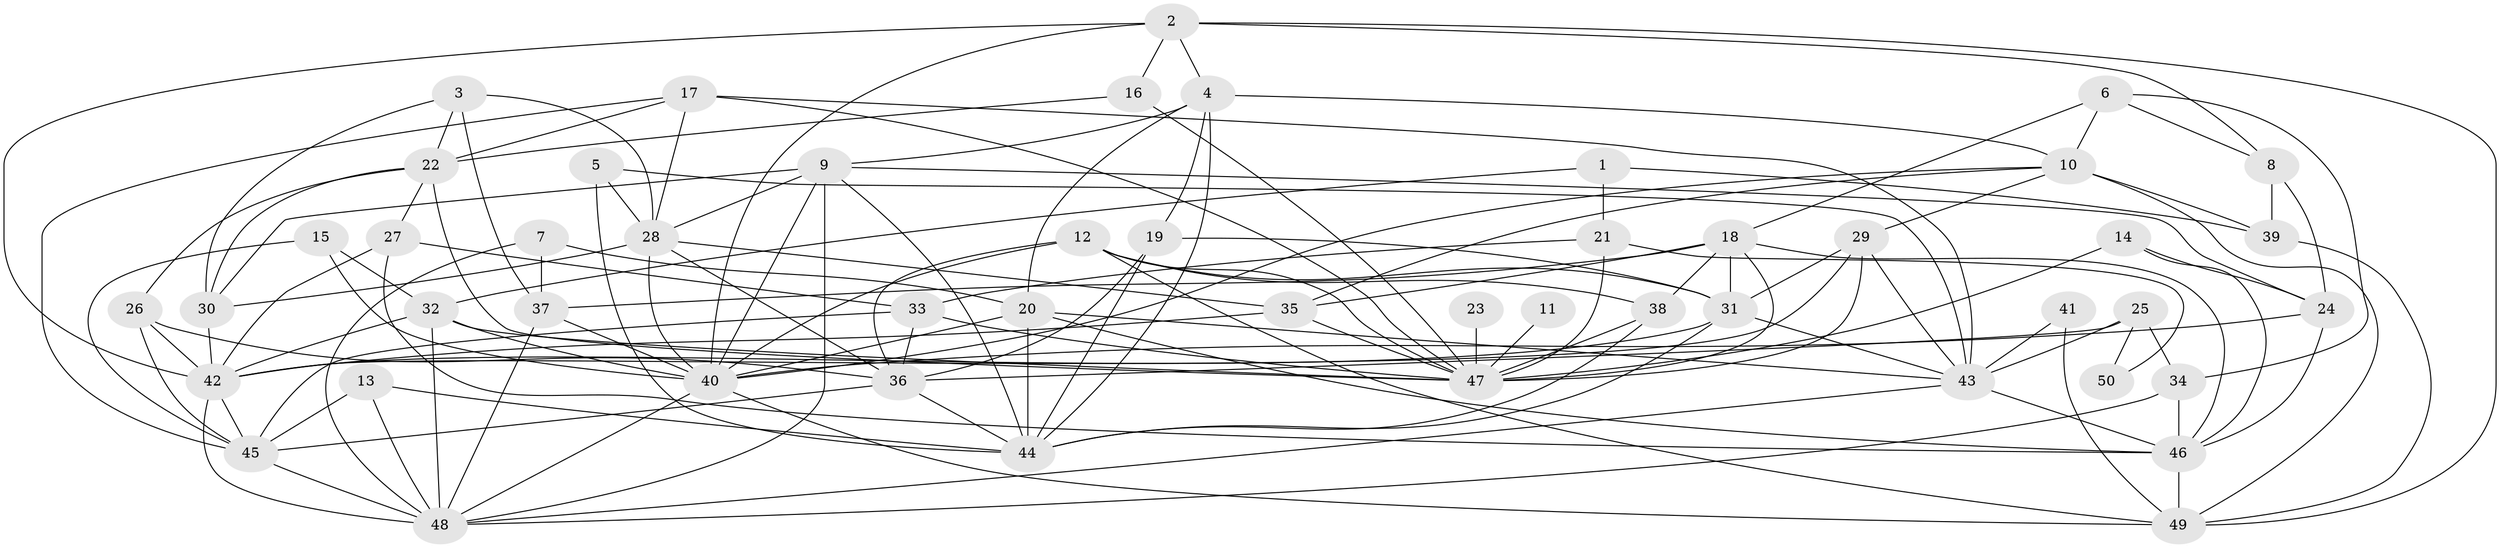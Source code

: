 // original degree distribution, {3: 0.27, 5: 0.2, 4: 0.25, 6: 0.08, 2: 0.14, 7: 0.05, 8: 0.01}
// Generated by graph-tools (version 1.1) at 2025/26/03/09/25 03:26:12]
// undirected, 50 vertices, 137 edges
graph export_dot {
graph [start="1"]
  node [color=gray90,style=filled];
  1;
  2;
  3;
  4;
  5;
  6;
  7;
  8;
  9;
  10;
  11;
  12;
  13;
  14;
  15;
  16;
  17;
  18;
  19;
  20;
  21;
  22;
  23;
  24;
  25;
  26;
  27;
  28;
  29;
  30;
  31;
  32;
  33;
  34;
  35;
  36;
  37;
  38;
  39;
  40;
  41;
  42;
  43;
  44;
  45;
  46;
  47;
  48;
  49;
  50;
  1 -- 21 [weight=1.0];
  1 -- 32 [weight=1.0];
  1 -- 39 [weight=1.0];
  2 -- 4 [weight=1.0];
  2 -- 8 [weight=1.0];
  2 -- 16 [weight=1.0];
  2 -- 40 [weight=1.0];
  2 -- 42 [weight=1.0];
  2 -- 49 [weight=1.0];
  3 -- 22 [weight=1.0];
  3 -- 28 [weight=1.0];
  3 -- 30 [weight=1.0];
  3 -- 37 [weight=1.0];
  4 -- 9 [weight=1.0];
  4 -- 10 [weight=1.0];
  4 -- 19 [weight=1.0];
  4 -- 20 [weight=1.0];
  4 -- 44 [weight=1.0];
  5 -- 28 [weight=1.0];
  5 -- 43 [weight=1.0];
  5 -- 44 [weight=1.0];
  6 -- 8 [weight=1.0];
  6 -- 10 [weight=1.0];
  6 -- 18 [weight=1.0];
  6 -- 34 [weight=1.0];
  7 -- 20 [weight=1.0];
  7 -- 37 [weight=1.0];
  7 -- 48 [weight=1.0];
  8 -- 24 [weight=2.0];
  8 -- 39 [weight=1.0];
  9 -- 24 [weight=1.0];
  9 -- 28 [weight=1.0];
  9 -- 30 [weight=1.0];
  9 -- 40 [weight=1.0];
  9 -- 44 [weight=1.0];
  9 -- 48 [weight=1.0];
  10 -- 29 [weight=1.0];
  10 -- 35 [weight=1.0];
  10 -- 39 [weight=1.0];
  10 -- 40 [weight=1.0];
  10 -- 49 [weight=1.0];
  11 -- 47 [weight=2.0];
  12 -- 31 [weight=1.0];
  12 -- 36 [weight=1.0];
  12 -- 38 [weight=1.0];
  12 -- 40 [weight=1.0];
  12 -- 47 [weight=1.0];
  12 -- 49 [weight=1.0];
  13 -- 44 [weight=1.0];
  13 -- 45 [weight=1.0];
  13 -- 48 [weight=1.0];
  14 -- 24 [weight=1.0];
  14 -- 46 [weight=1.0];
  14 -- 47 [weight=1.0];
  15 -- 32 [weight=1.0];
  15 -- 40 [weight=1.0];
  15 -- 45 [weight=2.0];
  16 -- 22 [weight=1.0];
  16 -- 47 [weight=1.0];
  17 -- 22 [weight=1.0];
  17 -- 28 [weight=1.0];
  17 -- 43 [weight=1.0];
  17 -- 45 [weight=1.0];
  17 -- 47 [weight=1.0];
  18 -- 31 [weight=1.0];
  18 -- 35 [weight=1.0];
  18 -- 37 [weight=1.0];
  18 -- 38 [weight=1.0];
  18 -- 46 [weight=1.0];
  18 -- 47 [weight=1.0];
  19 -- 31 [weight=1.0];
  19 -- 36 [weight=1.0];
  19 -- 44 [weight=1.0];
  20 -- 40 [weight=1.0];
  20 -- 43 [weight=1.0];
  20 -- 44 [weight=2.0];
  20 -- 46 [weight=1.0];
  21 -- 33 [weight=2.0];
  21 -- 47 [weight=2.0];
  21 -- 50 [weight=1.0];
  22 -- 26 [weight=1.0];
  22 -- 27 [weight=1.0];
  22 -- 30 [weight=1.0];
  22 -- 47 [weight=1.0];
  23 -- 47 [weight=2.0];
  24 -- 40 [weight=2.0];
  24 -- 46 [weight=1.0];
  25 -- 34 [weight=1.0];
  25 -- 36 [weight=1.0];
  25 -- 43 [weight=1.0];
  25 -- 50 [weight=1.0];
  26 -- 36 [weight=1.0];
  26 -- 42 [weight=1.0];
  26 -- 45 [weight=1.0];
  27 -- 33 [weight=1.0];
  27 -- 42 [weight=1.0];
  27 -- 46 [weight=1.0];
  28 -- 30 [weight=1.0];
  28 -- 35 [weight=1.0];
  28 -- 36 [weight=1.0];
  28 -- 40 [weight=1.0];
  29 -- 31 [weight=1.0];
  29 -- 42 [weight=1.0];
  29 -- 43 [weight=1.0];
  29 -- 47 [weight=1.0];
  30 -- 42 [weight=1.0];
  31 -- 42 [weight=1.0];
  31 -- 43 [weight=1.0];
  31 -- 44 [weight=1.0];
  32 -- 40 [weight=1.0];
  32 -- 42 [weight=1.0];
  32 -- 47 [weight=2.0];
  32 -- 48 [weight=1.0];
  33 -- 36 [weight=1.0];
  33 -- 45 [weight=1.0];
  33 -- 47 [weight=1.0];
  34 -- 46 [weight=1.0];
  34 -- 48 [weight=1.0];
  35 -- 42 [weight=1.0];
  35 -- 47 [weight=1.0];
  36 -- 44 [weight=1.0];
  36 -- 45 [weight=1.0];
  37 -- 40 [weight=1.0];
  37 -- 48 [weight=1.0];
  38 -- 44 [weight=1.0];
  38 -- 47 [weight=2.0];
  39 -- 49 [weight=1.0];
  40 -- 48 [weight=1.0];
  40 -- 49 [weight=1.0];
  41 -- 43 [weight=2.0];
  41 -- 49 [weight=1.0];
  42 -- 45 [weight=1.0];
  42 -- 48 [weight=1.0];
  43 -- 46 [weight=1.0];
  43 -- 48 [weight=1.0];
  45 -- 48 [weight=1.0];
  46 -- 49 [weight=1.0];
}
